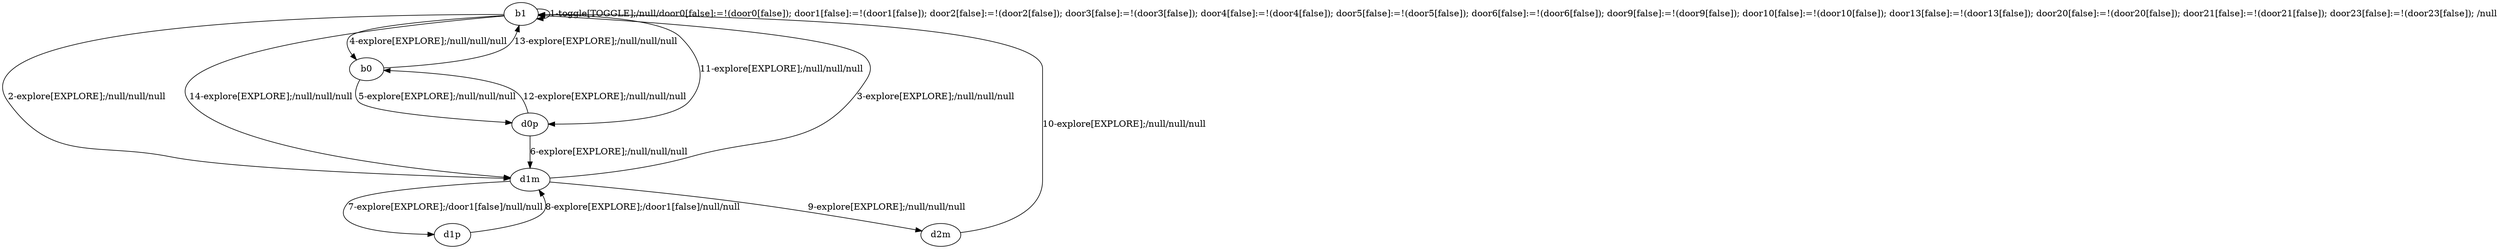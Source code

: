 # Total number of goals covered by this test: 1
# d1p --> d1m

digraph g {
"b1" -> "b1" [label = "1-toggle[TOGGLE];/null/door0[false]:=!(door0[false]); door1[false]:=!(door1[false]); door2[false]:=!(door2[false]); door3[false]:=!(door3[false]); door4[false]:=!(door4[false]); door5[false]:=!(door5[false]); door6[false]:=!(door6[false]); door9[false]:=!(door9[false]); door10[false]:=!(door10[false]); door13[false]:=!(door13[false]); door20[false]:=!(door20[false]); door21[false]:=!(door21[false]); door23[false]:=!(door23[false]); /null"];
"b1" -> "d1m" [label = "2-explore[EXPLORE];/null/null/null"];
"d1m" -> "b1" [label = "3-explore[EXPLORE];/null/null/null"];
"b1" -> "b0" [label = "4-explore[EXPLORE];/null/null/null"];
"b0" -> "d0p" [label = "5-explore[EXPLORE];/null/null/null"];
"d0p" -> "d1m" [label = "6-explore[EXPLORE];/null/null/null"];
"d1m" -> "d1p" [label = "7-explore[EXPLORE];/door1[false]/null/null"];
"d1p" -> "d1m" [label = "8-explore[EXPLORE];/door1[false]/null/null"];
"d1m" -> "d2m" [label = "9-explore[EXPLORE];/null/null/null"];
"d2m" -> "b1" [label = "10-explore[EXPLORE];/null/null/null"];
"b1" -> "d0p" [label = "11-explore[EXPLORE];/null/null/null"];
"d0p" -> "b0" [label = "12-explore[EXPLORE];/null/null/null"];
"b0" -> "b1" [label = "13-explore[EXPLORE];/null/null/null"];
"b1" -> "d1m" [label = "14-explore[EXPLORE];/null/null/null"];
}